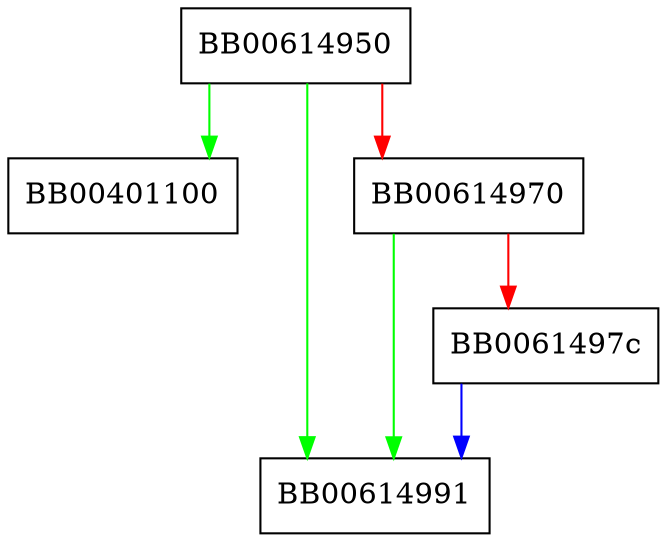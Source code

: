 digraph PEM_proc_type {
  node [shape="box"];
  graph [splines=ortho];
  BB00614950 -> BB00401100 [color="green"];
  BB00614950 -> BB00614991 [color="green"];
  BB00614950 -> BB00614970 [color="red"];
  BB00614970 -> BB00614991 [color="green"];
  BB00614970 -> BB0061497c [color="red"];
  BB0061497c -> BB00614991 [color="blue"];
}